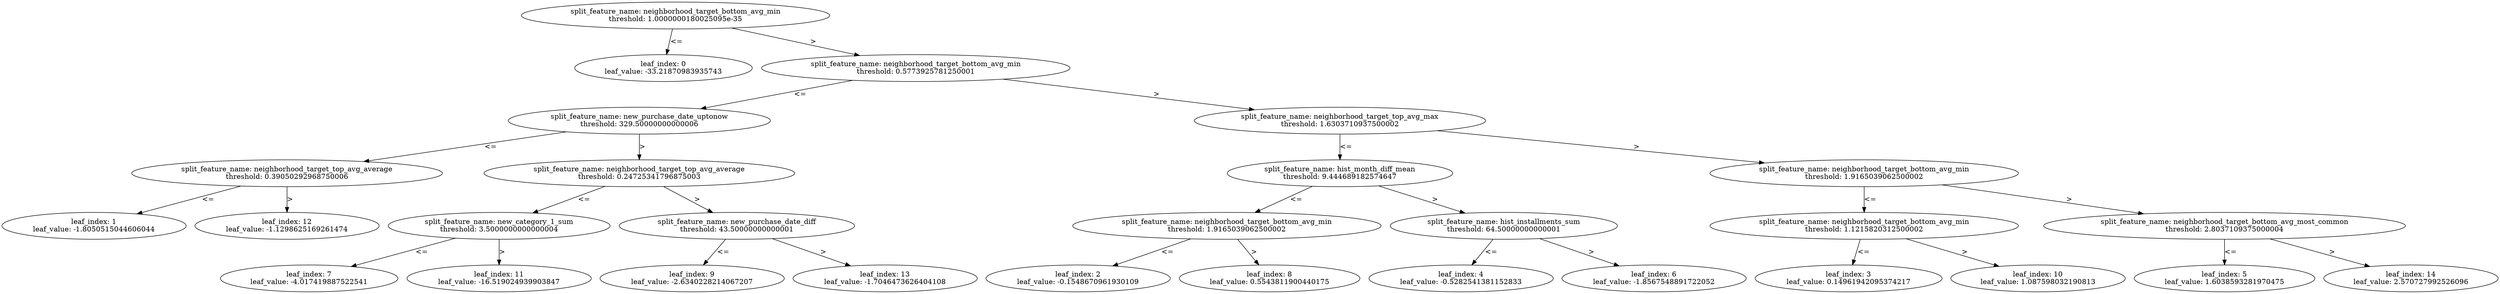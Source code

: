 digraph LightGBM_boosted_with_LynxKite_features {
	split0 [label="split_feature_name: neighborhood_target_bottom_avg_min\nthreshold: 1.0000000180025095e-35"]
	leaf0 [label="leaf_index: 0\nleaf_value: -33.21870983935743"]
	split0 -> leaf0 [label="<="]
	split1 [label="split_feature_name: neighborhood_target_bottom_avg_min\nthreshold: 0.5773925781250001"]
	split6 [label="split_feature_name: new_purchase_date_uptonow\nthreshold: 329.50000000000006"]
	split11 [label="split_feature_name: neighborhood_target_top_avg_average\nthreshold: 0.39050292968750006"]
	leaf1 [label="leaf_index: 1\nleaf_value: -1.8050515044606044"]
	split11 -> leaf1 [label="<="]
	leaf12 [label="leaf_index: 12\nleaf_value: -1.1298625169261474"]
	split11 -> leaf12 [label=">"]
	split6 -> split11 [label="<="]
	split8 [label="split_feature_name: neighborhood_target_top_avg_average\nthreshold: 0.24725341796875003"]
	split10 [label="split_feature_name: new_category_1_sum\nthreshold: 3.5000000000000004"]
	leaf7 [label="leaf_index: 7\nleaf_value: -4.017419887522541"]
	split10 -> leaf7 [label="<="]
	leaf11 [label="leaf_index: 11\nleaf_value: -16.519024939903847"]
	split10 -> leaf11 [label=">"]
	split8 -> split10 [label="<="]
	split12 [label="split_feature_name: new_purchase_date_diff\nthreshold: 43.50000000000001"]
	leaf9 [label="leaf_index: 9\nleaf_value: -2.6340228214067207"]
	split12 -> leaf9 [label="<="]
	leaf13 [label="leaf_index: 13\nleaf_value: -1.7046473626404108"]
	split12 -> leaf13 [label=">"]
	split8 -> split12 [label=">"]
	split6 -> split8 [label=">"]
	split1 -> split6 [label="<="]
	split2 [label="split_feature_name: neighborhood_target_top_avg_max\nthreshold: 1.6303710937500002"]
	split3 [label="split_feature_name: hist_month_diff_mean\nthreshold: 9.444689182574647"]
	split7 [label="split_feature_name: neighborhood_target_bottom_avg_min\nthreshold: 1.9165039062500002"]
	leaf2 [label="leaf_index: 2\nleaf_value: -0.1548670961930109"]
	split7 -> leaf2 [label="<="]
	leaf8 [label="leaf_index: 8\nleaf_value: 0.5543811900440175"]
	split7 -> leaf8 [label=">"]
	split3 -> split7 [label="<="]
	split5 [label="split_feature_name: hist_installments_sum\nthreshold: 64.50000000000001"]
	leaf4 [label="leaf_index: 4\nleaf_value: -0.5282541381152833"]
	split5 -> leaf4 [label="<="]
	leaf6 [label="leaf_index: 6\nleaf_value: -1.8567548891722052"]
	split5 -> leaf6 [label=">"]
	split3 -> split5 [label=">"]
	split2 -> split3 [label="<="]
	split4 [label="split_feature_name: neighborhood_target_bottom_avg_min\nthreshold: 1.9165039062500002"]
	split9 [label="split_feature_name: neighborhood_target_bottom_avg_min\nthreshold: 1.1215820312500002"]
	leaf3 [label="leaf_index: 3\nleaf_value: 0.14961942095374217"]
	split9 -> leaf3 [label="<="]
	leaf10 [label="leaf_index: 10\nleaf_value: 1.087598032190813"]
	split9 -> leaf10 [label=">"]
	split4 -> split9 [label="<="]
	split13 [label="split_feature_name: neighborhood_target_bottom_avg_most_common\nthreshold: 2.8037109375000004"]
	leaf5 [label="leaf_index: 5\nleaf_value: 1.6038593281970475"]
	split13 -> leaf5 [label="<="]
	leaf14 [label="leaf_index: 14\nleaf_value: 2.570727992526096"]
	split13 -> leaf14 [label=">"]
	split4 -> split13 [label=">"]
	split2 -> split4 [label=">"]
	split1 -> split2 [label=">"]
	split0 -> split1 [label=">"]
}
